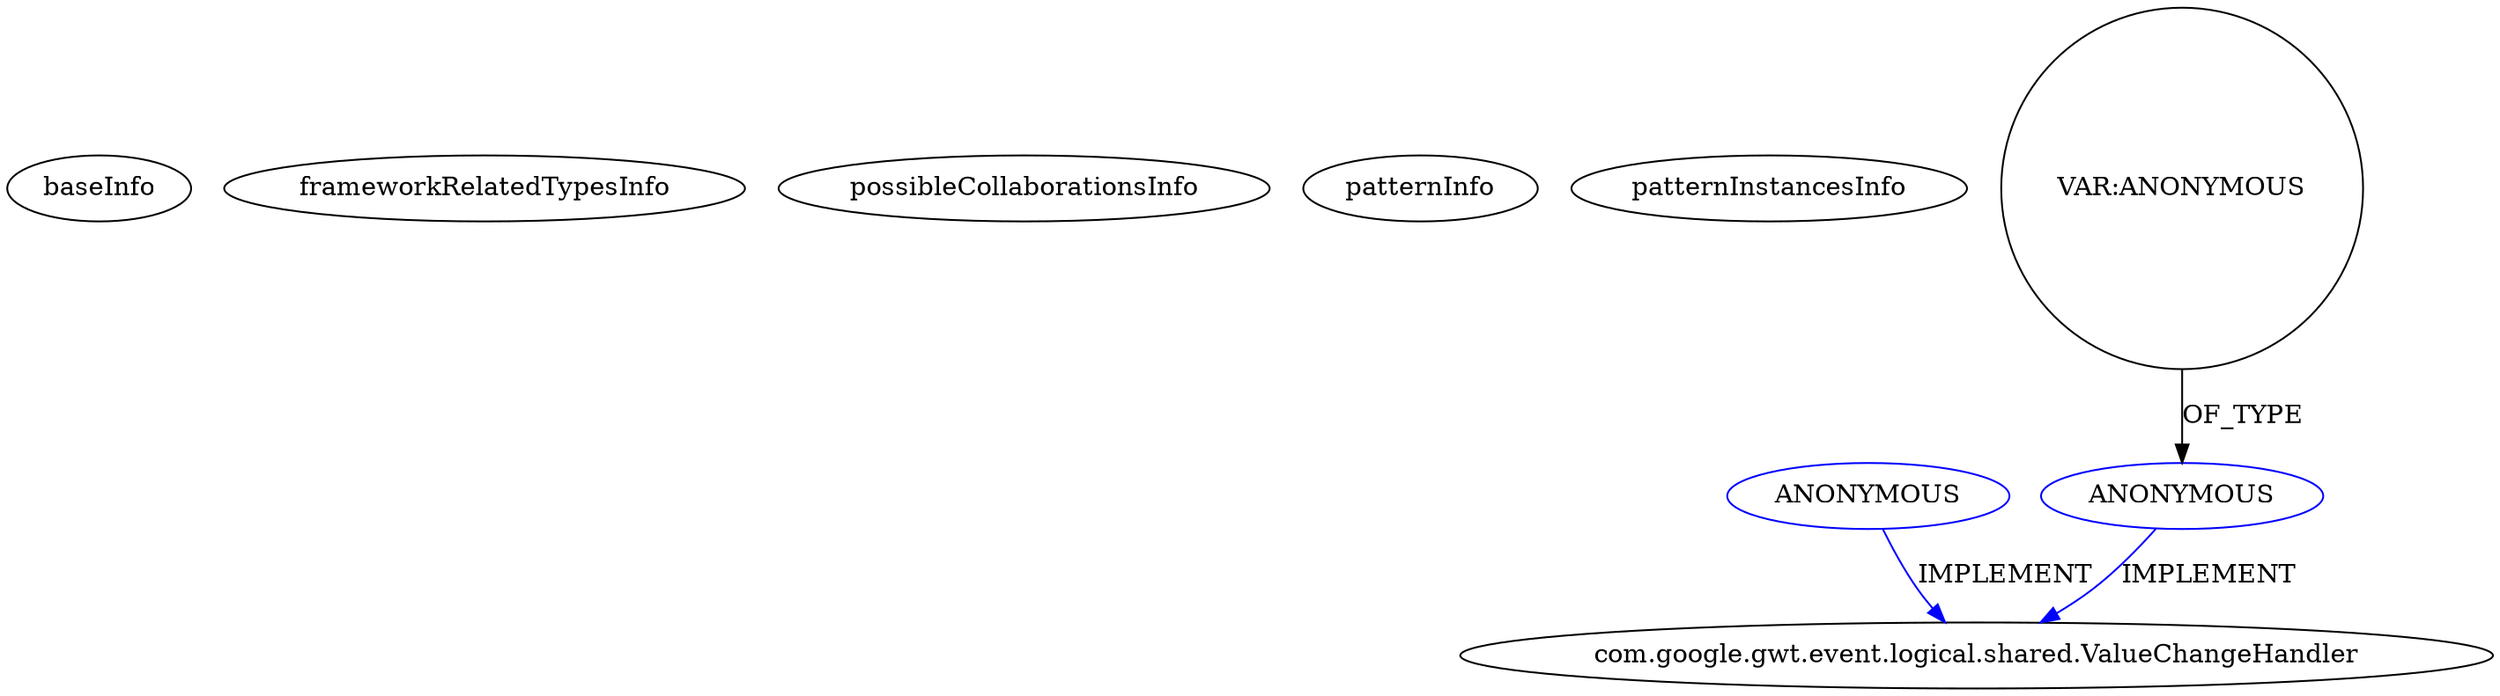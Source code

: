 digraph {
baseInfo[graphId=366,category="pattern",isAnonymous=false,possibleRelation=false]
frameworkRelatedTypesInfo[]
possibleCollaborationsInfo[]
patternInfo[frequency=4.0,patternRootClient=null]
patternInstancesInfo[0="Tok-Ziraja222~/Tok-Ziraja222/Ziraja222-master/src/ziraja/client/widgets/AnswerGrid.java~AnswerGrid~430",1="akjava-WebTestMaker~/akjava-WebTestMaker/WebTestMaker-master/src/com/akjava/gwt/webtestmaker/client/WebTestMaker.java~WebTestMaker~655",2="coldplayguy-flight87~/coldplayguy-flight87/flight87-master/BookFlight/src/bookflight/client/BookFlight.java~BookFlight~1091",3="Tok-Erwin~/Tok-Erwin/Erwin-master/src/main/java/erwin/client/Erwin.java~Erwin~388"]
222[label="com.google.gwt.event.logical.shared.ValueChangeHandler",vertexType="FRAMEWORK_INTERFACE_TYPE",isFrameworkType=false]
281[label="ANONYMOUS",vertexType="REFERENCE_ANONYMOUS_DECLARATION",isFrameworkType=false,color=blue]
221[label="ANONYMOUS",vertexType="REFERENCE_ANONYMOUS_DECLARATION",isFrameworkType=false,color=blue]
220[label="VAR:ANONYMOUS",vertexType="VARIABLE_EXPRESION",isFrameworkType=false,shape=circle]
281->222[label="IMPLEMENT",color=blue]
221->222[label="IMPLEMENT",color=blue]
220->221[label="OF_TYPE"]
}

